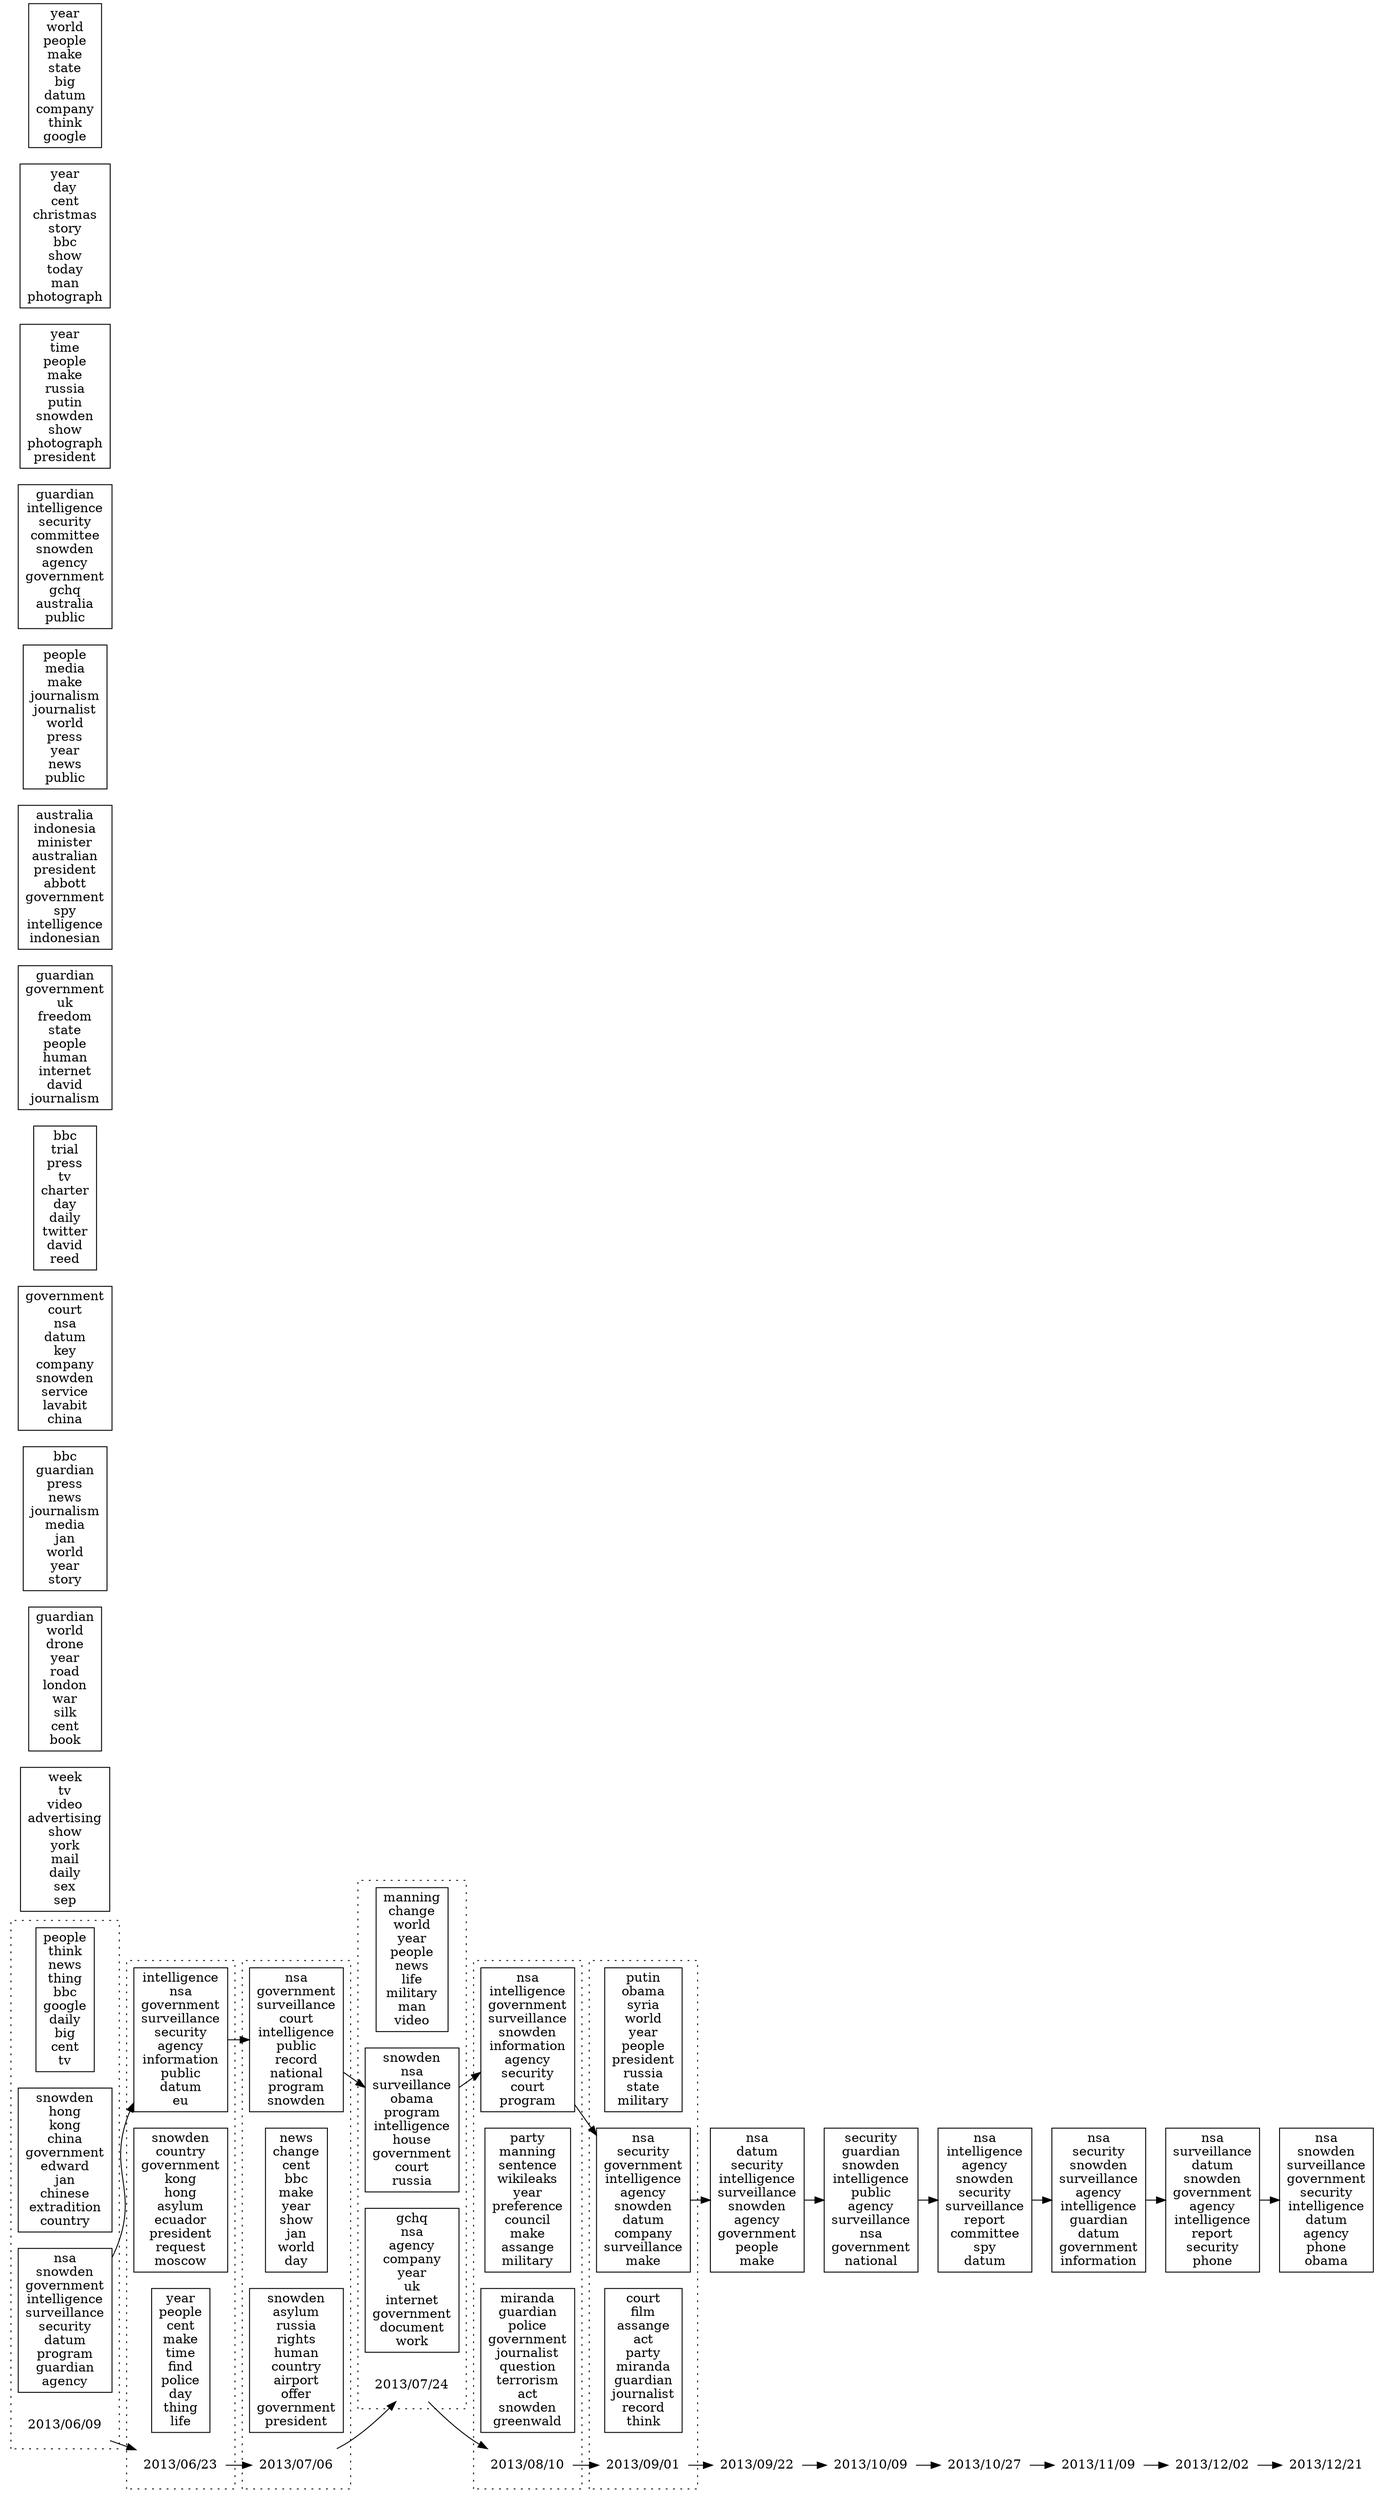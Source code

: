 strict graph {
	graph [bb="0,0,1268,2534",
		fontname=ArialMT,
		fontsize=12,
		rankdir=LR,
		ranksep=0.3,
		ratio=auto
	];
	node [label="\N"];
	subgraph "cluster 0" {
		graph [bb="0,0,100,550",
			color=black,
			style=dotted
		];
		"slice 1 topic 1"		 [height=2.0556,
			label="people
think
news
thing
bbc
google
daily
big
cent
tv
",
			pos="50,468",
			shape=box,
			width=0.75144];
		"slice 1 topic 2"		 [height=2.0556,
			label="snowden
hong
kong
china
government
edward
jan
chinese
extradition
country
",
			pos="50,302",
			shape=box,
			width=1.1528];
		"slice 1 topic 3"		 [height=2.0556,
			label="nsa
snowden
government
intelligence
surveillance
security
datum
program
guardian
agency
",
			pos="50,136",
			shape=box,
			width=1.1667];
		"2013/06/09"		 [fontsize=14,
			height=0.5,
			pos="50,26",
			shape=plaintext,
			width=1.1111];
	}
	subgraph "cluster 2" {
		graph [bb="216,0,316,550",
			color=black,
			style=dotted
		];
		"slice 3 topic 1"		 [height=2.0556,
			label="nsa
government
surveillance
court
intelligence
public
record
national
program
snowden
",
			pos="266,468",
			shape=box,
			width=1.1667];
		"slice 3 topic 2"		 [height=2.0556,
			label="news
change
cent
bbc
make
year
show
jan
world
day
",
			pos="266,302",
			shape=box,
			width=0.77778];
		"slice 3 topic 3"		 [height=2.0556,
			label="snowden
asylum
russia
rights
human
country
airport
offer
government
president
",
			pos="266,136",
			shape=box,
			width=1.1528];
		"2013/07/06"		 [fontsize=14,
			height=0.5,
			pos="266,26",
			shape=plaintext,
			width=1.1111];
	}
	subgraph "cluster 5" {
		graph [bb="540,0,640,550",
			color=black,
			style=dotted
		];
		"slice 6 topic 1"		 [height=2.0556,
			label="putin
obama
syria
world
year
people
president
russia
state
military
",
			pos="590,468",
			shape=box,
			width=0.93496];
		"slice 6 topic 2"		 [height=2.0556,
			label="nsa
security
government
intelligence
agency
snowden
datum
company
surveillance
make
",
			pos="590,302",
			shape=box,
			width=1.1667];
		"slice 6 topic 3"		 [height=2.0556,
			label="court
film
assange
act
party
miranda
guardian
journalist
record
think
",
			pos="590,136",
			shape=box,
			width=0.95833];
		"2013/09/01"		 [fontsize=14,
			height=0.5,
			pos="590,26",
			shape=plaintext,
			width=1.1111];
	}
	subgraph "cluster 3" {
		graph [bb="324,0,424,550",
			color=black,
			style=dotted
		];
		"slice 4 topic 1"		 [height=2.0556,
			label="manning
change
world
year
people
news
life
military
man
video
",
			pos="374,468",
			shape=box,
			width=0.90278];
		"slice 4 topic 2"		 [height=2.0556,
			label="snowden
nsa
surveillance
obama
program
intelligence
house
government
court
russia
",
			pos="374,302",
			shape=box,
			width=1.1667];
		"slice 4 topic 3"		 [height=2.0556,
			label="gchq
nsa
agency
company
year
uk
internet
government
document
work
",
			pos="374,136",
			shape=box,
			width=1.1528];
		"2013/07/24"		 [fontsize=14,
			height=0.5,
			pos="374,26",
			shape=plaintext,
			width=1.1111];
	}
	subgraph "cluster 4" {
		graph [bb="432,0,532,550",
			color=black,
			style=dotted
		];
		"slice 5 topic 1"		 [height=2.0556,
			label="nsa
intelligence
government
surveillance
snowden
information
agency
security
court
program
",
			pos="482,468",
			shape=box,
			width=1.1667];
		"slice 5 topic 2"		 [height=2.0556,
			label="party
manning
sentence
wikileaks
year
preference
council
make
assange
military
",
			pos="482,302",
			shape=box,
			width=1.0424];
		"slice 5 topic 3"		 [height=2.0556,
			label="miranda
guardian
police
government
journalist
question
terrorism
act
snowden
greenwald
",
			pos="482,136",
			shape=box,
			width=1.1528];
		"2013/08/10"		 [fontsize=14,
			height=0.5,
			pos="482,26",
			shape=plaintext,
			width=1.1111];
	}
	subgraph "cluster 1" {
		graph [bb="108,0,208,550",
			color=black,
			style=dotted
		];
		"slice 2 topic 1"		 [height=2.0556,
			label="intelligence
nsa
government
surveillance
security
agency
information
public
datum
eu
",
			pos="158,468",
			shape=box,
			width=1.1667];
		"slice 2 topic 2"		 [height=2.0556,
			label="snowden
country
government
kong
hong
asylum
ecuador
president
request
moscow
",
			pos="158,302",
			shape=box,
			width=1.1528];
		"slice 2 topic 3"		 [height=2.0556,
			label="year
people
cent
make
time
find
police
day
thing
life
",
			pos="158,136",
			shape=box,
			width=0.75];
		"2013/06/23"		 [fontsize=14,
			height=0.5,
			pos="158,26",
			shape=plaintext,
			width=1.1111];
	}
	"slice 1 topic 3" -- "slice 2 topic 1"	 [dir=forward,
		pos="e,116.19,406.03 91.813,197.97 95.06,204.87 97.89,211.95 100,219 121.17,289.76 86.827,314.24 108,385 109.15,388.86 110.52,392.72 \
112.06,396.56"];
	"2013/06/09" -- "2013/06/23"	 [dir=forward,
		pos="e,118.14,26 89.869,26 95.77,26 101.93,26 108.02,26"];
	"slice 3 topic 1" -- "slice 4 topic 2"	 [dir=forward,
		pos="e,332.25,365.81 307.68,404.29 313.91,394.54 320.38,384.4 326.72,374.47"];
	"2013/07/06" -- "2013/07/24"	 [dir=forward,
		pos="e,334.14,26 305.87,26 311.77,26 317.93,26 324.02,26"];
	"slice 7 topic 1"	 [height=2.0556,
		label="nsa
datum
security
intelligence
surveillance
snowden
agency
government
people
make
",
		pos="696,302",
		shape=box,
		width=1.1667];
	"slice 6 topic 2" -- "slice 7 topic 1"	 [dir=forward,
		pos="e,654.31,302 631.81,302 635.85,302 639.99,302 644.12,302"];
	"2013/09/22"	 [fontsize=14,
		height=0.5,
		pos="696,26",
		shape=plaintext,
		width=1.1111];
	"2013/09/01" -- "2013/09/22"	 [dir=forward,
		pos="e,656.11,26 630.02,26 635.22,26 640.6,26 645.94,26"];
	"slice 4 topic 2" -- "slice 5 topic 1"	 [dir=forward,
		pos="e,440.25,404.19 415.68,365.71 421.91,375.46 428.38,385.6 434.72,395.53"];
	"2013/07/24" -- "2013/08/10"	 [dir=forward,
		pos="e,442.14,26 413.87,26 419.77,26 425.93,26 432.02,26"];
	"slice 5 topic 1" -- "slice 6 topic 2"	 [dir=forward,
		pos="e,548.25,365.81 523.68,404.29 529.91,394.54 536.38,384.4 542.72,374.47"];
	"2013/08/10" -- "2013/09/01"	 [dir=forward,
		pos="e,550.14,26 521.87,26 527.77,26 533.93,26 540.02,26"];
	"slice 2 topic 1" -- "slice 3 topic 1"	 [dir=forward,
		pos="e,224.25,468 199.68,468 204.34,468 209.13,468 213.9,468"];
	"2013/06/23" -- "2013/07/06"	 [dir=forward,
		pos="e,226.14,26 197.87,26 203.77,26 209.93,26 216.02,26"];
	"slice 8 topic 3"	 [height=2.0556,
		label="security
guardian
snowden
intelligence
public
agency
surveillance
nsa
government
national
",
		pos="802,302",
		shape=box,
		width=1.1667];
	"slice 7 topic 1" -- "slice 8 topic 3"	 [dir=forward,
		pos="e,760.31,302 737.81,302 741.85,302 745.99,302 750.12,302"];
	"2013/10/09"	 [fontsize=14,
		height=0.5,
		pos="802,26",
		shape=plaintext,
		width=1.1111];
	"2013/09/22" -- "2013/10/09"	 [dir=forward,
		pos="e,762.11,26 736.02,26 741.22,26 746.6,26 751.94,26"];
	"slice 9 topic 3"	 [height=2.0556,
		label="nsa
intelligence
agency
snowden
security
surveillance
report
committee
spy
datum
",
		pos="908,302",
		shape=box,
		width=1.1667];
	"slice 8 topic 3" -- "slice 9 topic 3"	 [dir=forward,
		pos="e,866.31,302 843.81,302 847.85,302 851.99,302 856.12,302"];
	"2013/10/27"	 [fontsize=14,
		height=0.5,
		pos="908,26",
		shape=plaintext,
		width=1.1111];
	"2013/10/09" -- "2013/10/27"	 [dir=forward,
		pos="e,868.11,26 842.02,26 847.22,26 852.6,26 857.94,26"];
	"slice 10 topic 3"	 [height=2.0556,
		label="nsa
security
snowden
surveillance
agency
intelligence
guardian
datum
government
information
",
		pos="1014,302",
		shape=box,
		width=1.1667];
	"slice 9 topic 3" -- "slice 10 topic 3"	 [dir=forward,
		pos="e,972.31,302 949.81,302 953.85,302 957.99,302 962.12,302"];
	"slice 11 topic 1"	 [height=2.0556,
		label="nsa
surveillance
datum
snowden
government
agency
intelligence
report
security
phone
",
		pos="1120,302",
		shape=box,
		width=1.1667];
	"slice 10 topic 3" -- "slice 11 topic 1"	 [dir=forward,
		pos="e,1078.3,302 1055.8,302 1059.9,302 1064,302 1068.1,302"];
	"slice 7 topic 2"	 [height=2.0556,
		label="week
tv
video
advertising
show
york
mail
daily
sex
sep
",
		pos="50,634",
		shape=box,
		width=1.0862];
	"slice 7 topic 3"	 [height=2.0556,
		label="guardian
world
drone
year
road
london
war
silk
cent
book
",
		pos="50,800",
		shape=box,
		width=0.90278];
	"slice 8 topic 1"	 [height=2.0556,
		label="bbc
guardian
press
news
journalism
media
jan
world
year
story
",
		pos="50,966",
		shape=box,
		width=1.0556];
	"slice 8 topic 2"	 [height=2.0556,
		label="government
court
nsa
datum
key
company
snowden
service
lavabit
china
",
		pos="50,1132",
		shape=box,
		width=1.1528];
	"slice 12 topic 2"	 [height=2.0556,
		label="nsa
snowden
surveillance
government
security
intelligence
datum
agency
phone
obama
",
		pos="1226,302",
		shape=box,
		width=1.1667];
	"slice 11 topic 1" -- "slice 12 topic 2"	 [dir=forward,
		pos="e,1184.3,302 1161.8,302 1165.9,302 1170,302 1174.1,302"];
	"slice 9 topic 1"	 [height=2.0556,
		label="bbc
trial
press
tv
charter
day
daily
twitter
david
reed
",
		pos="50,1298",
		shape=box,
		width=0.76389];
	"slice 9 topic 2"	 [height=2.0556,
		label="guardian
government
uk
freedom
state
people
human
internet
david
journalism
",
		pos="50,1464",
		shape=box,
		width=1.1528];
	"slice 10 topic 1"	 [height=2.0556,
		label="australia
indonesia
minister
australian
president
abbott
government
spy
intelligence
indonesian
",
		pos="50,1630",
		shape=box,
		width=1.1528];
	"slice 10 topic 2"	 [height=2.0556,
		label="people
media
make
journalism
journalist
world
press
year
news
public
",
		pos="50,1796",
		shape=box,
		width=1.0556];
	"slice 11 topic 2"	 [height=2.0556,
		label="guardian
intelligence
security
committee
snowden
agency
government
gchq
australia
public
",
		pos="50,1962",
		shape=box,
		width=1.1528];
	"slice 11 topic 3"	 [height=2.0556,
		label="year
time
people
make
russia
putin
snowden
show
photograph
president
",
		pos="50,2128",
		shape=box,
		width=1.1111];
	"slice 12 topic 1"	 [height=2.0556,
		label="year
day
cent
christmas
story
bbc
show
today
man
photograph
",
		pos="50,2294",
		shape=box,
		width=1.1111];
	"slice 12 topic 3"	 [height=2.0556,
		label="year
world
people
make
state
big
datum
company
think
google
",
		pos="50,2460",
		shape=box,
		width=0.93496];
	"2013/11/09"	 [fontsize=14,
		height=0.5,
		pos="1014,26",
		shape=plaintext,
		width=1.1009];
	"2013/10/27" -- "2013/11/09"	 [dir=forward,
		pos="e,974.11,26 948.02,26 953.22,26 958.6,26 963.94,26"];
	"2013/12/02"	 [fontsize=14,
		height=0.5,
		pos="1120,26",
		shape=plaintext,
		width=1.1111];
	"2013/11/09" -- "2013/12/02"	 [dir=forward,
		pos="e,1079.9,26 1053.7,26 1058.9,26 1064.3,26 1069.7,26"];
	"2013/12/21"	 [fontsize=14,
		height=0.5,
		pos="1226,26",
		shape=plaintext,
		width=1.1111];
	"2013/12/02" -- "2013/12/21"	 [dir=forward,
		pos="e,1186.1,26 1160,26 1165.2,26 1170.6,26 1175.9,26"];
}
